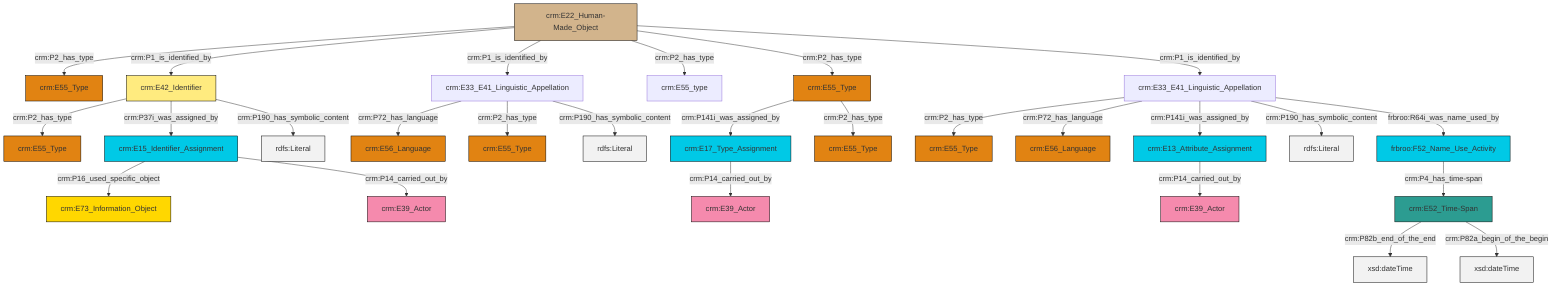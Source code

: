 graph TD
classDef Literal fill:#f2f2f2,stroke:#000000;
classDef CRM_Entity fill:#FFFFFF,stroke:#000000;
classDef Temporal_Entity fill:#00C9E6, stroke:#000000;
classDef Type fill:#E18312, stroke:#000000;
classDef Time-Span fill:#2C9C91, stroke:#000000;
classDef Appellation fill:#FFEB7F, stroke:#000000;
classDef Place fill:#008836, stroke:#000000;
classDef Persistent_Item fill:#B266B2, stroke:#000000;
classDef Conceptual_Object fill:#FFD700, stroke:#000000;
classDef Physical_Thing fill:#D2B48C, stroke:#000000;
classDef Actor fill:#f58aad, stroke:#000000;
classDef PC_Classes fill:#4ce600, stroke:#000000;
classDef Multi fill:#cccccc,stroke:#000000;

0["crm:E13_Attribute_Assignment"]:::Temporal_Entity -->|crm:P14_carried_out_by| 1["crm:E39_Actor"]:::Actor
2["crm:E33_E41_Linguistic_Appellation"]:::Default -->|crm:P2_has_type| 3["crm:E55_Type"]:::Type
4["crm:E33_E41_Linguistic_Appellation"]:::Default -->|crm:P72_has_language| 5["crm:E56_Language"]:::Type
4["crm:E33_E41_Linguistic_Appellation"]:::Default -->|crm:P2_has_type| 6["crm:E55_Type"]:::Type
11["crm:E52_Time-Span"]:::Time-Span -->|crm:P82b_end_of_the_end| 12[xsd:dateTime]:::Literal
2["crm:E33_E41_Linguistic_Appellation"]:::Default -->|crm:P72_has_language| 13["crm:E56_Language"]:::Type
16["crm:E15_Identifier_Assignment"]:::Temporal_Entity -->|crm:P16_used_specific_object| 7["crm:E73_Information_Object"]:::Conceptual_Object
18["crm:E22_Human-Made_Object"]:::Physical_Thing -->|crm:P2_has_type| 19["crm:E55_Type"]:::Type
18["crm:E22_Human-Made_Object"]:::Physical_Thing -->|crm:P1_is_identified_by| 20["crm:E42_Identifier"]:::Appellation
20["crm:E42_Identifier"]:::Appellation -->|crm:P2_has_type| 9["crm:E55_Type"]:::Type
22["frbroo:F52_Name_Use_Activity"]:::Temporal_Entity -->|crm:P4_has_time-span| 11["crm:E52_Time-Span"]:::Time-Span
4["crm:E33_E41_Linguistic_Appellation"]:::Default -->|crm:P190_has_symbolic_content| 26[rdfs:Literal]:::Literal
20["crm:E42_Identifier"]:::Appellation -->|crm:P37i_was_assigned_by| 16["crm:E15_Identifier_Assignment"]:::Temporal_Entity
18["crm:E22_Human-Made_Object"]:::Physical_Thing -->|crm:P1_is_identified_by| 4["crm:E33_E41_Linguistic_Appellation"]:::Default
32["crm:E55_Type"]:::Type -->|crm:P141i_was_assigned_by| 14["crm:E17_Type_Assignment"]:::Temporal_Entity
2["crm:E33_E41_Linguistic_Appellation"]:::Default -->|crm:P141i_was_assigned_by| 0["crm:E13_Attribute_Assignment"]:::Temporal_Entity
20["crm:E42_Identifier"]:::Appellation -->|crm:P190_has_symbolic_content| 33[rdfs:Literal]:::Literal
14["crm:E17_Type_Assignment"]:::Temporal_Entity -->|crm:P14_carried_out_by| 30["crm:E39_Actor"]:::Actor
11["crm:E52_Time-Span"]:::Time-Span -->|crm:P82a_begin_of_the_begin| 40[xsd:dateTime]:::Literal
2["crm:E33_E41_Linguistic_Appellation"]:::Default -->|crm:P190_has_symbolic_content| 41[rdfs:Literal]:::Literal
32["crm:E55_Type"]:::Type -->|crm:P2_has_type| 45["crm:E55_Type"]:::Type
16["crm:E15_Identifier_Assignment"]:::Temporal_Entity -->|crm:P14_carried_out_by| 43["crm:E39_Actor"]:::Actor
18["crm:E22_Human-Made_Object"]:::Physical_Thing -->|crm:P2_has_type| 36["crm:E55_type"]:::Default
18["crm:E22_Human-Made_Object"]:::Physical_Thing -->|crm:P2_has_type| 32["crm:E55_Type"]:::Type
18["crm:E22_Human-Made_Object"]:::Physical_Thing -->|crm:P1_is_identified_by| 2["crm:E33_E41_Linguistic_Appellation"]:::Default
2["crm:E33_E41_Linguistic_Appellation"]:::Default -->|frbroo:R64i_was_name_used_by| 22["frbroo:F52_Name_Use_Activity"]:::Temporal_Entity